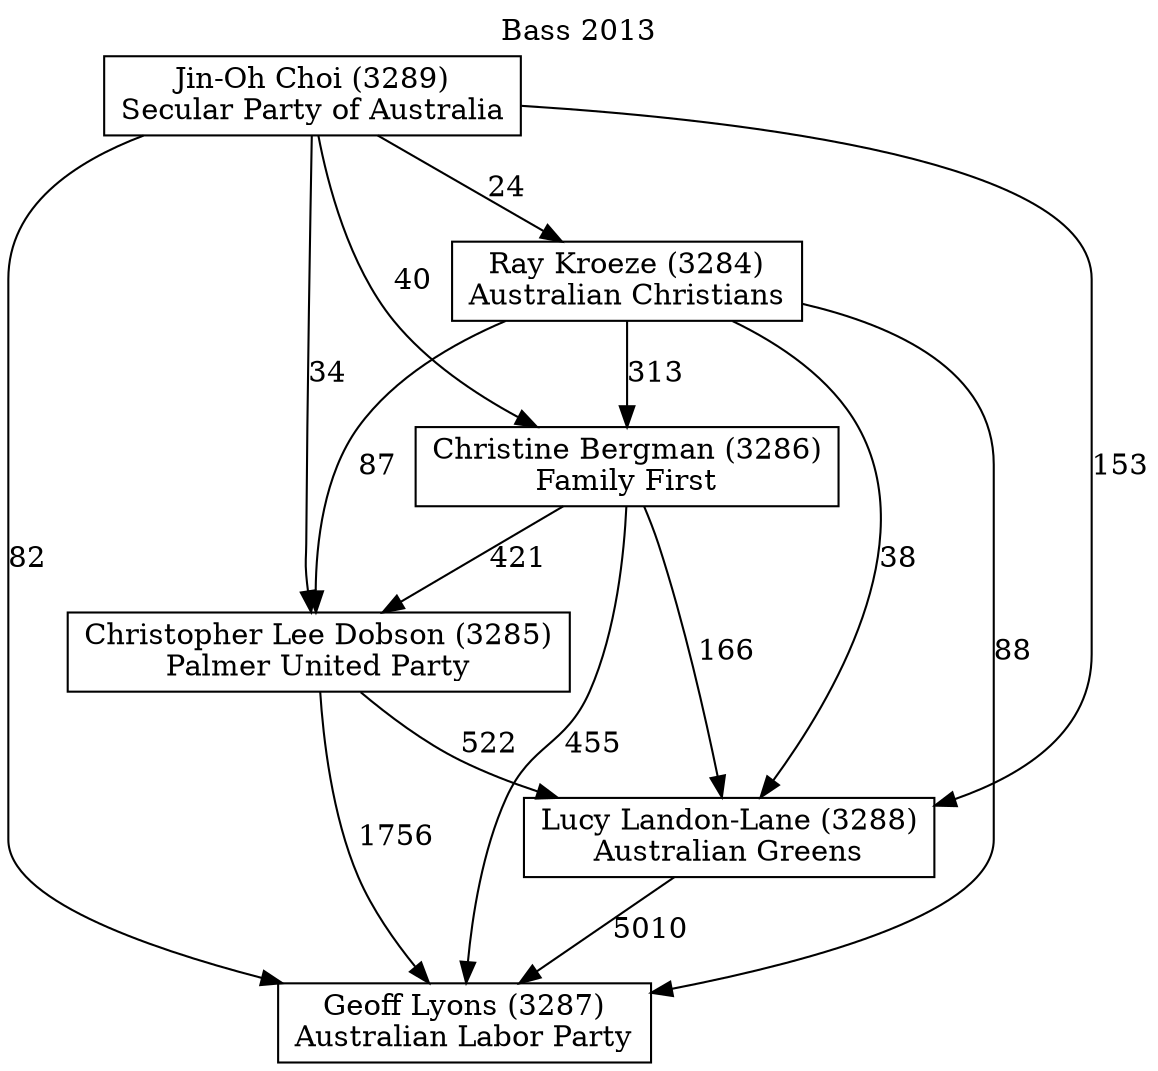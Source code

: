 // House preference flow
digraph "Geoff Lyons (3287)_Bass_2013" {
	graph [label="Bass 2013" labelloc=t mclimit=10]
	node [shape=box]
	"Geoff Lyons (3287)" [label="Geoff Lyons (3287)
Australian Labor Party"]
	"Lucy Landon-Lane (3288)" [label="Lucy Landon-Lane (3288)
Australian Greens"]
	"Christopher Lee Dobson (3285)" [label="Christopher Lee Dobson (3285)
Palmer United Party"]
	"Christine Bergman (3286)" [label="Christine Bergman (3286)
Family First"]
	"Ray Kroeze (3284)" [label="Ray Kroeze (3284)
Australian Christians"]
	"Jin-Oh Choi (3289)" [label="Jin-Oh Choi (3289)
Secular Party of Australia"]
	"Lucy Landon-Lane (3288)" -> "Geoff Lyons (3287)" [label=5010]
	"Christopher Lee Dobson (3285)" -> "Lucy Landon-Lane (3288)" [label=522]
	"Christine Bergman (3286)" -> "Christopher Lee Dobson (3285)" [label=421]
	"Ray Kroeze (3284)" -> "Christine Bergman (3286)" [label=313]
	"Jin-Oh Choi (3289)" -> "Ray Kroeze (3284)" [label=24]
	"Christopher Lee Dobson (3285)" -> "Geoff Lyons (3287)" [label=1756]
	"Christine Bergman (3286)" -> "Geoff Lyons (3287)" [label=455]
	"Ray Kroeze (3284)" -> "Geoff Lyons (3287)" [label=88]
	"Jin-Oh Choi (3289)" -> "Geoff Lyons (3287)" [label=82]
	"Jin-Oh Choi (3289)" -> "Christine Bergman (3286)" [label=40]
	"Ray Kroeze (3284)" -> "Christopher Lee Dobson (3285)" [label=87]
	"Jin-Oh Choi (3289)" -> "Christopher Lee Dobson (3285)" [label=34]
	"Christine Bergman (3286)" -> "Lucy Landon-Lane (3288)" [label=166]
	"Ray Kroeze (3284)" -> "Lucy Landon-Lane (3288)" [label=38]
	"Jin-Oh Choi (3289)" -> "Lucy Landon-Lane (3288)" [label=153]
}

